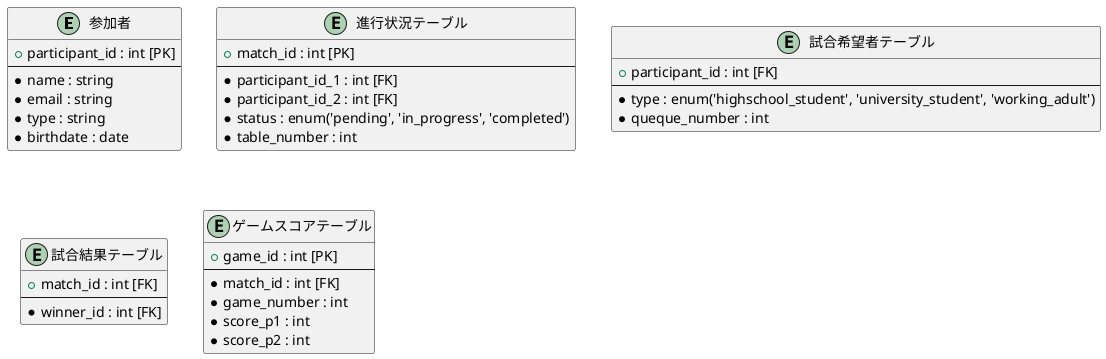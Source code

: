 @startuml tables
entity "参加者" as Participant {
  + participant_id : int [PK]
  --
  * name : string
  * email : string
  * type : string
  * birthdate : date
}

entity "進行状況テーブル" as ProgressTable {
  + match_id : int [PK]
  --
  * participant_id_1 : int [FK]
  * participant_id_2 : int [FK]
  * status : enum('pending', 'in_progress', 'completed')
  * table_number : int
}

entity "試合希望者テーブル" as MatchApplicants {
  + participant_id : int [FK]
  --
  * type : enum('highschool_student', 'university_student', 'working_adult')
  * queque_number : int
}

entity "試合結果テーブル" as MatchResults {
  + match_id : int [FK]
  --
  * winner_id : int [FK]
}

entity "ゲームスコアテーブル" as GameScores {
  + game_id : int [PK]
  --
  * match_id : int [FK]
  * game_number : int
  * score_p1 : int
  * score_p2 : int
}

@enduml